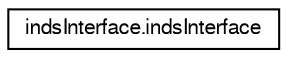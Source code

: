digraph G
{
  edge [fontname="FreeSans",fontsize="10",labelfontname="FreeSans",labelfontsize="10"];
  node [fontname="FreeSans",fontsize="10",shape=record];
  rankdir=LR;
  Node1 [label="indsInterface.indsInterface",height=0.2,width=0.4,color="black", fillcolor="white", style="filled",URL="$classinds_interface_1_1inds_interface.html",tooltip="Class to pull data from the INDS webservice and reformat it."];
}
